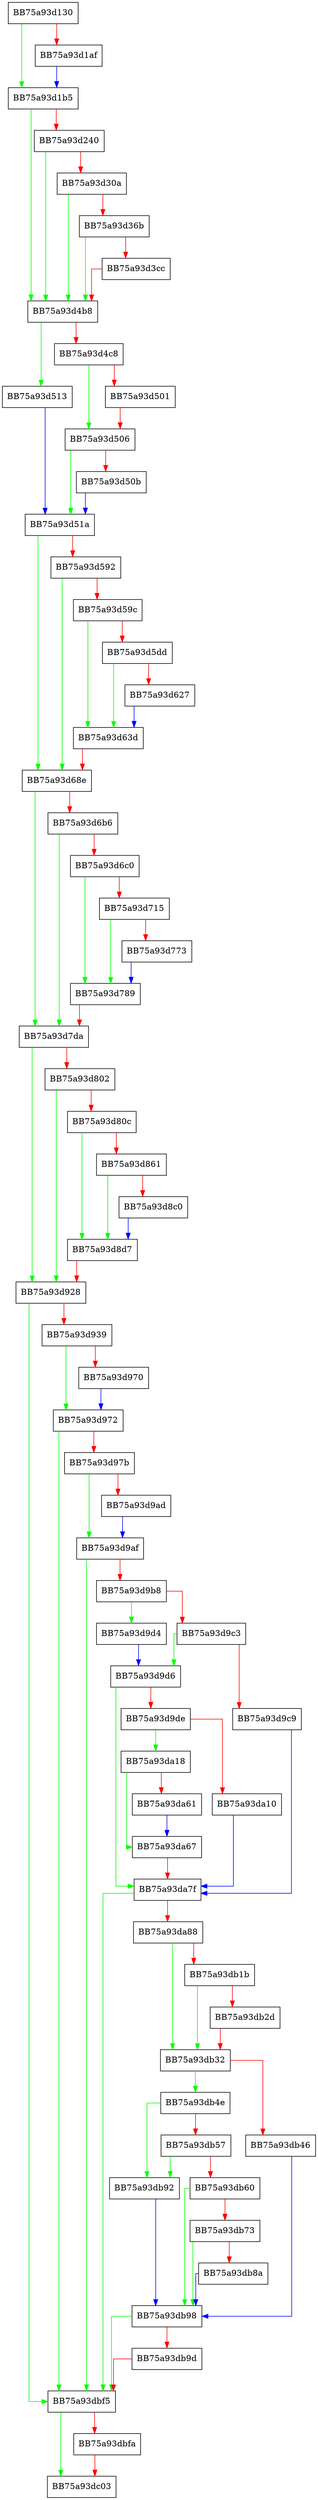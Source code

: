 digraph init {
  node [shape="box"];
  graph [splines=ortho];
  BB75a93d130 -> BB75a93d1b5 [color="green"];
  BB75a93d130 -> BB75a93d1af [color="red"];
  BB75a93d1af -> BB75a93d1b5 [color="blue"];
  BB75a93d1b5 -> BB75a93d4b8 [color="green"];
  BB75a93d1b5 -> BB75a93d240 [color="red"];
  BB75a93d240 -> BB75a93d4b8 [color="green"];
  BB75a93d240 -> BB75a93d30a [color="red"];
  BB75a93d30a -> BB75a93d4b8 [color="green"];
  BB75a93d30a -> BB75a93d36b [color="red"];
  BB75a93d36b -> BB75a93d4b8 [color="green"];
  BB75a93d36b -> BB75a93d3cc [color="red"];
  BB75a93d3cc -> BB75a93d4b8 [color="red"];
  BB75a93d4b8 -> BB75a93d513 [color="green"];
  BB75a93d4b8 -> BB75a93d4c8 [color="red"];
  BB75a93d4c8 -> BB75a93d506 [color="green"];
  BB75a93d4c8 -> BB75a93d501 [color="red"];
  BB75a93d501 -> BB75a93d506 [color="red"];
  BB75a93d506 -> BB75a93d51a [color="green"];
  BB75a93d506 -> BB75a93d50b [color="red"];
  BB75a93d50b -> BB75a93d51a [color="blue"];
  BB75a93d513 -> BB75a93d51a [color="blue"];
  BB75a93d51a -> BB75a93d68e [color="green"];
  BB75a93d51a -> BB75a93d592 [color="red"];
  BB75a93d592 -> BB75a93d68e [color="green"];
  BB75a93d592 -> BB75a93d59c [color="red"];
  BB75a93d59c -> BB75a93d63d [color="green"];
  BB75a93d59c -> BB75a93d5dd [color="red"];
  BB75a93d5dd -> BB75a93d63d [color="green"];
  BB75a93d5dd -> BB75a93d627 [color="red"];
  BB75a93d627 -> BB75a93d63d [color="blue"];
  BB75a93d63d -> BB75a93d68e [color="red"];
  BB75a93d68e -> BB75a93d7da [color="green"];
  BB75a93d68e -> BB75a93d6b6 [color="red"];
  BB75a93d6b6 -> BB75a93d7da [color="green"];
  BB75a93d6b6 -> BB75a93d6c0 [color="red"];
  BB75a93d6c0 -> BB75a93d789 [color="green"];
  BB75a93d6c0 -> BB75a93d715 [color="red"];
  BB75a93d715 -> BB75a93d789 [color="green"];
  BB75a93d715 -> BB75a93d773 [color="red"];
  BB75a93d773 -> BB75a93d789 [color="blue"];
  BB75a93d789 -> BB75a93d7da [color="red"];
  BB75a93d7da -> BB75a93d928 [color="green"];
  BB75a93d7da -> BB75a93d802 [color="red"];
  BB75a93d802 -> BB75a93d928 [color="green"];
  BB75a93d802 -> BB75a93d80c [color="red"];
  BB75a93d80c -> BB75a93d8d7 [color="green"];
  BB75a93d80c -> BB75a93d861 [color="red"];
  BB75a93d861 -> BB75a93d8d7 [color="green"];
  BB75a93d861 -> BB75a93d8c0 [color="red"];
  BB75a93d8c0 -> BB75a93d8d7 [color="blue"];
  BB75a93d8d7 -> BB75a93d928 [color="red"];
  BB75a93d928 -> BB75a93dbf5 [color="green"];
  BB75a93d928 -> BB75a93d939 [color="red"];
  BB75a93d939 -> BB75a93d972 [color="green"];
  BB75a93d939 -> BB75a93d970 [color="red"];
  BB75a93d970 -> BB75a93d972 [color="blue"];
  BB75a93d972 -> BB75a93dbf5 [color="green"];
  BB75a93d972 -> BB75a93d97b [color="red"];
  BB75a93d97b -> BB75a93d9af [color="green"];
  BB75a93d97b -> BB75a93d9ad [color="red"];
  BB75a93d9ad -> BB75a93d9af [color="blue"];
  BB75a93d9af -> BB75a93dbf5 [color="green"];
  BB75a93d9af -> BB75a93d9b8 [color="red"];
  BB75a93d9b8 -> BB75a93d9d4 [color="green"];
  BB75a93d9b8 -> BB75a93d9c3 [color="red"];
  BB75a93d9c3 -> BB75a93d9d6 [color="green"];
  BB75a93d9c3 -> BB75a93d9c9 [color="red"];
  BB75a93d9c9 -> BB75a93da7f [color="blue"];
  BB75a93d9d4 -> BB75a93d9d6 [color="blue"];
  BB75a93d9d6 -> BB75a93da7f [color="green"];
  BB75a93d9d6 -> BB75a93d9de [color="red"];
  BB75a93d9de -> BB75a93da18 [color="green"];
  BB75a93d9de -> BB75a93da10 [color="red"];
  BB75a93da10 -> BB75a93da7f [color="blue"];
  BB75a93da18 -> BB75a93da67 [color="green"];
  BB75a93da18 -> BB75a93da61 [color="red"];
  BB75a93da61 -> BB75a93da67 [color="blue"];
  BB75a93da67 -> BB75a93da7f [color="red"];
  BB75a93da7f -> BB75a93dbf5 [color="green"];
  BB75a93da7f -> BB75a93da88 [color="red"];
  BB75a93da88 -> BB75a93db32 [color="green"];
  BB75a93da88 -> BB75a93db1b [color="red"];
  BB75a93db1b -> BB75a93db32 [color="green"];
  BB75a93db1b -> BB75a93db2d [color="red"];
  BB75a93db2d -> BB75a93db32 [color="red"];
  BB75a93db32 -> BB75a93db4e [color="green"];
  BB75a93db32 -> BB75a93db46 [color="red"];
  BB75a93db46 -> BB75a93db98 [color="blue"];
  BB75a93db4e -> BB75a93db92 [color="green"];
  BB75a93db4e -> BB75a93db57 [color="red"];
  BB75a93db57 -> BB75a93db92 [color="green"];
  BB75a93db57 -> BB75a93db60 [color="red"];
  BB75a93db60 -> BB75a93db98 [color="green"];
  BB75a93db60 -> BB75a93db73 [color="red"];
  BB75a93db73 -> BB75a93db98 [color="green"];
  BB75a93db73 -> BB75a93db8a [color="red"];
  BB75a93db8a -> BB75a93db98 [color="blue"];
  BB75a93db92 -> BB75a93db98 [color="blue"];
  BB75a93db98 -> BB75a93dbf5 [color="green"];
  BB75a93db98 -> BB75a93db9d [color="red"];
  BB75a93db9d -> BB75a93dbf5 [color="red"];
  BB75a93dbf5 -> BB75a93dc03 [color="green"];
  BB75a93dbf5 -> BB75a93dbfa [color="red"];
  BB75a93dbfa -> BB75a93dc03 [color="red"];
}